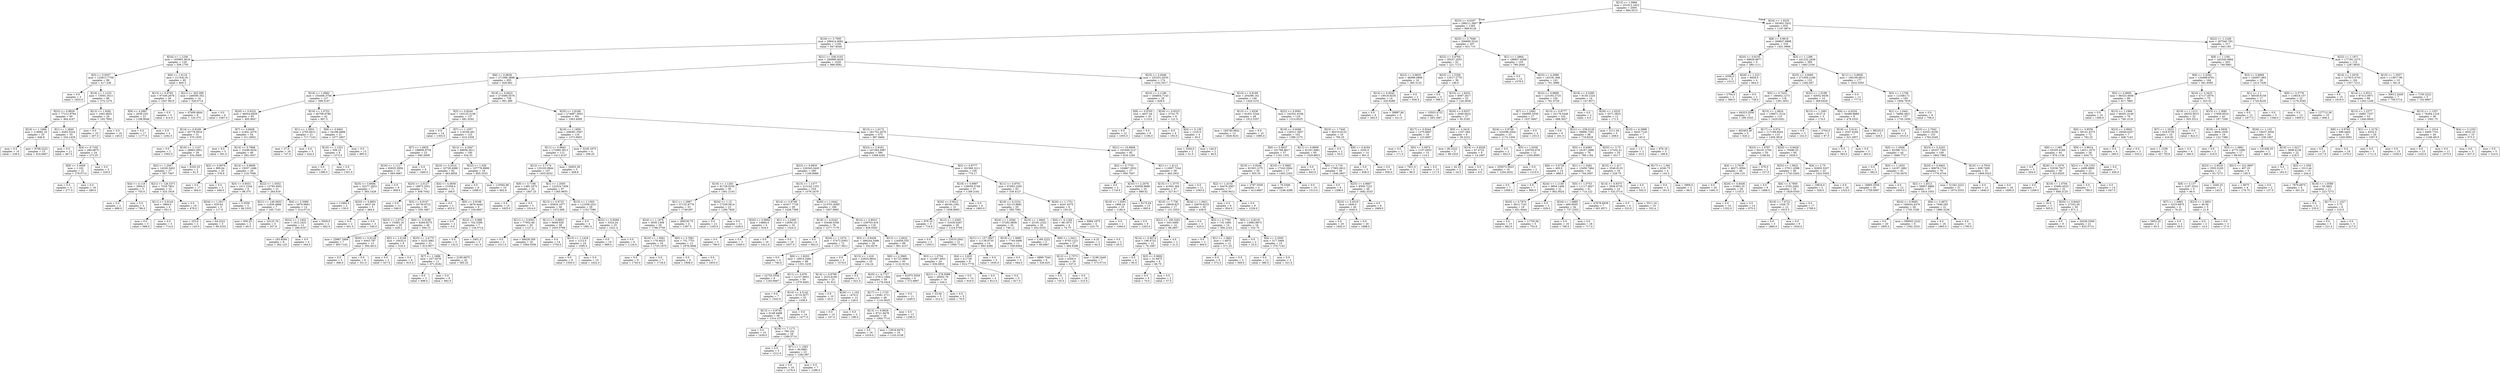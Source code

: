 digraph Tree {
node [shape=box] ;
0 [label="X[13] <= 1.0966\nmse = 331812.1623\nsamples = 2000\nvalue = 994.5515"] ;
1 [label="X[23] <= 4.6207\nmse = 298211.3807\nsamples = 1365\nvalue = 899.9128"] ;
0 -> 1 [labeldistance=2.5, labelangle=45, headlabel="True"] ;
2 [label="X[18] <= 3.7095\nmse = 299414.9081\nsamples = 1158\nvalue = 947.8549"] ;
1 -> 2 ;
3 [label="X[24] <= 1.1256\nmse = 193965.3818\nsamples = 129\nvalue = 556.1705"] ;
2 -> 3 ;
4 [label="X[3] <= 0.9357\nmse = 123813.7758\nsamples = 89\nvalue = 417.236"] ;
3 -> 4 ;
5 [label="mse = 0.0\nsamples = 3\nvalue = 1653.0"] ;
4 -> 5 ;
6 [label="X[16] <= 1.1233\nmse = 73003.1813\nsamples = 86\nvalue = 374.1279"] ;
4 -> 6 ;
7 [label="X[22] <= 0.8929\nmse = 77212.9764\nsamples = 60\nvalue = 464.4167"] ;
6 -> 7 ;
8 [label="X[16] <= 1.1068\nmse = 116692.16\nsamples = 25\nvalue = 646.8"] ;
7 -> 8 ;
9 [label="mse = 0.0\nsamples = 10\nvalue = 239.0"] ;
8 -> 9 ;
10 [label="mse = 9708.2222\nsamples = 15\nvalue = 918.6667"] ;
8 -> 10 ;
11 [label="X[1] <= 1.2845\nmse = 8282.5224\nsamples = 35\nvalue = 334.1429"] ;
7 -> 11 ;
12 [label="mse = 0.0\nsamples = 11\nvalue = 467.0"] ;
11 -> 12 ;
13 [label="X[4] <= 6.7182\nmse = 280.6875\nsamples = 24\nvalue = 273.25"] ;
11 -> 13 ;
14 [label="X[9] <= 3.4059\nmse = 1.102\nsamples = 21\nvalue = 279.5714"] ;
13 -> 14 ;
15 [label="mse = 0.0\nsamples = 3\nvalue = 277.0"] ;
14 -> 15 ;
16 [label="mse = 0.0\nsamples = 18\nvalue = 280.0"] ;
14 -> 16 ;
17 [label="mse = 0.0\nsamples = 3\nvalue = 229.0"] ;
13 -> 17 ;
18 [label="X[12] <= 1.8381\nmse = 1062.4852\nsamples = 26\nvalue = 165.7692"] ;
6 -> 18 ;
19 [label="mse = 0.0\nsamples = 10\nvalue = 207.0"] ;
18 -> 19 ;
20 [label="mse = 0.0\nsamples = 16\nvalue = 140.0"] ;
18 -> 20 ;
21 [label="X[8] <= 1.0116\nmse = 211542.91\nsamples = 40\nvalue = 865.3"] ;
3 -> 21 ;
22 [label="X[13] <= 0.9765\nmse = 97339.2678\nsamples = 26\nvalue = 1047.9615"] ;
21 -> 22 ;
23 [label="X[9] <= 4.2867\nmse = 2039.229\nsamples = 21\nvalue = 1198.9048"] ;
22 -> 23 ;
24 [label="mse = 0.0\nsamples = 17\nvalue = 1177.0"] ;
23 -> 24 ;
25 [label="mse = 0.0\nsamples = 4\nvalue = 1292.0"] ;
23 -> 25 ;
26 [label="mse = 0.0\nsamples = 5\nvalue = 414.0"] ;
22 -> 26 ;
27 [label="X[21] <= 303.399\nmse = 246595.352\nsamples = 14\nvalue = 526.0714"] ;
21 -> 27 ;
28 [label="mse = 47499.4844\nsamples = 8\nvalue = 120.375"] ;
27 -> 28 ;
29 [label="mse = 0.0\nsamples = 6\nvalue = 1067.0"] ;
27 -> 29 ;
30 [label="X[21] <= 338.3103\nmse = 290990.4035\nsamples = 1029\nvalue = 996.9582"] ;
2 -> 30 ;
31 [label="X[8] <= 0.9638\nmse = 271086.3898\nsamples = 855\nvalue = 928.662"] ;
30 -> 31 ;
32 [label="X[19] <= 1.0982\nmse = 104408.3756\nsamples = 127\nvalue = 568.5197"] ;
31 -> 32 ;
33 [label="X[20] <= 0.9232\nmse = 46054.6929\nsamples = 85\nvalue = 405.9647"] ;
32 -> 33 ;
34 [label="X[14] <= 0.8169\nmse = 45778.0916\nsamples = 31\nvalue = 570.1935"] ;
33 -> 34 ;
35 [label="mse = 0.0\nsamples = 2\nvalue = 1092.0"] ;
34 -> 35 ;
36 [label="X[16] <= 1.1147\nmse = 28862.0951\nsamples = 29\nvalue = 534.2069"] ;
34 -> 36 ;
37 [label="X[2] <= 1.2047\nmse = 14226.3402\nsamples = 27\nvalue = 567.7407"] ;
36 -> 37 ;
38 [label="X[4] <= 4.118\nmse = 2904.0\nsamples = 5\nvalue = 755.0"] ;
37 -> 38 ;
39 [label="mse = 0.0\nsamples = 2\nvalue = 689.0"] ;
38 -> 39 ;
40 [label="mse = 0.0\nsamples = 3\nvalue = 799.0"] ;
38 -> 40 ;
41 [label="X[21] <= 126.5371\nmse = 7018.7851\nsamples = 22\nvalue = 525.1818"] ;
37 -> 41 ;
42 [label="X[11] <= 0.9143\nmse = 3969.0\nsamples = 6\nvalue = 651.0"] ;
41 -> 42 ;
43 [label="mse = 0.0\nsamples = 3\nvalue = 588.0"] ;
42 -> 43 ;
44 [label="mse = 0.0\nsamples = 3\nvalue = 714.0"] ;
42 -> 44 ;
45 [label="mse = 0.0\nsamples = 16\nvalue = 478.0"] ;
41 -> 45 ;
46 [label="mse = 6320.25\nsamples = 2\nvalue = 81.5"] ;
36 -> 46 ;
47 [label="X[7] <= 0.8408\nmse = 21841.4379\nsamples = 54\nvalue = 311.6852"] ;
33 -> 47 ;
48 [label="mse = 0.0\nsamples = 5\nvalue = 591.0"] ;
47 -> 48 ;
49 [label="X[14] <= 0.7868\nmse = 15296.9254\nsamples = 49\nvalue = 283.1837"] ;
47 -> 49 ;
50 [label="X[2] <= 0.9076\nmse = 899.64\nsamples = 20\nvalue = 376.6"] ;
49 -> 50 ;
51 [label="mse = 0.0\nsamples = 17\nvalue = 364.0"] ;
50 -> 51 ;
52 [label="mse = 0.0\nsamples = 3\nvalue = 448.0"] ;
50 -> 52 ;
53 [label="X[14] <= 0.8609\nmse = 15057.1486\nsamples = 29\nvalue = 218.7586"] ;
49 -> 53 ;
54 [label="X[3] <= 0.9531\nmse = 1011.2344\nsamples = 8\nvalue = 98.375"] ;
53 -> 54 ;
55 [label="X[24] <= 1.2017\nmse = 629.04\nsamples = 5\nvalue = 117.6"] ;
54 -> 55 ;
56 [label="mse = 225.0\nsamples = 2\nvalue = 145.0"] ;
55 -> 56 ;
57 [label="mse = 64.2222\nsamples = 3\nvalue = 99.3333"] ;
55 -> 57 ;
58 [label="mse = 5.5556\nsamples = 3\nvalue = 66.3333"] ;
54 -> 58 ;
59 [label="X[22] <= 1.0352\nmse = 12783.9501\nsamples = 21\nvalue = 264.619"] ;
53 -> 59 ;
60 [label="X[21] <= 149.0653\nmse = 11926.4898\nsamples = 7\nvalue = 165.7143"] ;
59 -> 60 ;
61 [label="mse = 930.25\nsamples = 2\nvalue = 60.5"] ;
60 -> 61 ;
62 [label="mse = 10125.76\nsamples = 5\nvalue = 207.8"] ;
60 -> 62 ;
63 [label="X[4] <= 3.3589\nmse = 5876.0663\nsamples = 14\nvalue = 314.0714"] ;
59 -> 63 ;
64 [label="X[22] <= 1.1402\nmse = 1612.2431\nsamples = 12\nvalue = 289.4167"] ;
63 -> 64 ;
65 [label="mse = 183.8594\nsamples = 8\nvalue = 262.125"] ;
64 -> 65 ;
66 [label="mse = 0.0\nsamples = 4\nvalue = 344.0"] ;
64 -> 66 ;
67 [label="mse = 5929.0\nsamples = 2\nvalue = 462.0"] ;
63 -> 67 ;
68 [label="X[16] <= 1.0752\nmse = 60799.6786\nsamples = 42\nvalue = 897.5"] ;
32 -> 68 ;
69 [label="X[1] <= 1.3853\nmse = 2765.0612\nsamples = 21\nvalue = 717.7143"] ;
68 -> 69 ;
70 [label="mse = 27.0\nsamples = 16\nvalue = 747.0"] ;
69 -> 70 ;
71 [label="mse = 0.0\nsamples = 5\nvalue = 624.0"] ;
69 -> 71 ;
72 [label="X[8] <= 0.9401\nmse = 54188.4898\nsamples = 21\nvalue = 1077.2857"] ;
68 -> 72 ;
73 [label="X[16] <= 1.1351\nmse = 506.25\nsamples = 8\nvalue = 1373.5"] ;
72 -> 73 ;
74 [label="mse = 0.0\nsamples = 4\nvalue = 1396.0"] ;
73 -> 74 ;
75 [label="mse = 0.0\nsamples = 4\nvalue = 1351.0"] ;
73 -> 75 ;
76 [label="mse = 0.0\nsamples = 13\nvalue = 895.0"] ;
72 -> 76 ;
77 [label="X[19] <= 0.9423\nmse = 273589.5576\nsamples = 728\nvalue = 991.489"] ;
31 -> 77 ;
78 [label="X[3] <= 0.8244\nmse = 150125.2108\nsamples = 137\nvalue = 681.0292"] ;
77 -> 78 ;
79 [label="mse = 0.0\nsamples = 14\nvalue = 1303.0"] ;
78 -> 79 ;
80 [label="X[7] <= 1.1057\nmse = 118169.481\nsamples = 123\nvalue = 610.2358"] ;
78 -> 80 ;
81 [label="X[7] <= 1.0925\nmse = 198606.9754\nsamples = 23\nvalue = 940.2609"] ;
80 -> 81 ;
82 [label="X[16] <= 1.1117\nmse = 83625.3956\nsamples = 15\nvalue = 663.0667"] ;
81 -> 82 ;
83 [label="X[25] <= 3.6684\nmse = 32277.2653\nsamples = 7\nvalue = 383.1429"] ;
82 -> 83 ;
84 [label="mse = 11664.0\nsamples = 2\nvalue = 130.0"] ;
83 -> 84 ;
85 [label="X[20] <= 0.8851\nmse = 4637.04\nsamples = 5\nvalue = 484.4"] ;
83 -> 85 ;
86 [label="mse = 0.0\nsamples = 2\nvalue = 401.0"] ;
85 -> 86 ;
87 [label="mse = 0.0\nsamples = 3\nvalue = 540.0"] ;
85 -> 87 ;
88 [label="mse = 0.0\nsamples = 8\nvalue = 908.0"] ;
82 -> 88 ;
89 [label="mse = 0.0\nsamples = 8\nvalue = 1460.0"] ;
81 -> 89 ;
90 [label="X[12] <= 4.2947\nmse = 68856.3611\nsamples = 100\nvalue = 534.33"] ;
80 -> 90 ;
91 [label="X[23] <= 3.2514\nmse = 32728.4088\nsamples = 82\nvalue = 463.8659"] ;
90 -> 91 ;
92 [label="X[25] <= 2.0127\nmse = 18873.3351\nsamples = 71\nvalue = 509.7042"] ;
91 -> 92 ;
93 [label="mse = 0.0\nsamples = 11\nvalue = 349.0"] ;
92 -> 93 ;
94 [label="X[3] <= 0.9147\nmse = 16730.6722\nsamples = 60\nvalue = 539.1667"] ;
92 -> 94 ;
95 [label="X[23] <= 2.6731\nmse = 15483.16\nsamples = 20\nvalue = 429.2"] ;
94 -> 95 ;
96 [label="mse = 25867.3469\nsamples = 7\nvalue = 493.7143"] ;
95 -> 96 ;
97 [label="X[20] <= 0.9128\nmse = 6443.787\nsamples = 13\nvalue = 394.4615"] ;
95 -> 97 ;
98 [label="mse = 0.0\nsamples = 5\nvalue = 496.0"] ;
97 -> 98 ;
99 [label="mse = 0.0\nsamples = 8\nvalue = 331.0"] ;
97 -> 99 ;
100 [label="X[0] <= 5.0196\nmse = 8284.9275\nsamples = 40\nvalue = 594.15"] ;
94 -> 100 ;
101 [label="X[5] <= 1.0149\nmse = 18432.0\nsamples = 9\nvalue = 519.0"] ;
100 -> 101 ;
102 [label="mse = 0.0\nsamples = 3\nvalue = 327.0"] ;
101 -> 102 ;
103 [label="mse = 0.0\nsamples = 6\nvalue = 615.0"] ;
101 -> 103 ;
104 [label="X[25] <= 3.4775\nmse = 3223.3861\nsamples = 31\nvalue = 615.9677"] ;
100 -> 104 ;
105 [label="X[7] <= 1.1688\nmse = 257.0579\nsamples = 11\nvalue = 671.8182"] ;
104 -> 105 ;
106 [label="mse = 0.0\nsamples = 3\nvalue = 698.0"] ;
105 -> 106 ;
107 [label="mse = 0.0\nsamples = 8\nvalue = 662.0"] ;
105 -> 107 ;
108 [label="mse = 2195.6875\nsamples = 20\nvalue = 585.25"] ;
104 -> 108 ;
109 [label="X[4] <= 4.3659\nmse = 21058.0\nsamples = 11\nvalue = 168.0"] ;
91 -> 109 ;
110 [label="mse = 0.0\nsamples = 2\nvalue = 453.0"] ;
109 -> 110 ;
111 [label="X[0] <= 3.9198\nmse = 3676.4444\nsamples = 9\nvalue = 104.6667"] ;
109 -> 111 ;
112 [label="mse = 0.0\nsamples = 2\nvalue = 0.0"] ;
111 -> 112 ;
113 [label="X[22] <= 0.988\nmse = 702.5306\nsamples = 7\nvalue = 134.5714"] ;
111 -> 113 ;
114 [label="mse = 0.0\nsamples = 5\nvalue = 132.0"] ;
113 -> 114 ;
115 [label="mse = 2401.0\nsamples = 2\nvalue = 141.0"] ;
113 -> 115 ;
116 [label="X[22] <= 1.026\nmse = 107776.8889\nsamples = 18\nvalue = 855.3333"] ;
90 -> 116 ;
117 [label="mse = 0.0\nsamples = 8\nvalue = 1096.0"] ;
116 -> 117 ;
118 [label="mse = 110592.96\nsamples = 10\nvalue = 662.8"] ;
116 -> 118 ;
119 [label="X[25] <= 2.8168\nmse = 274687.3953\nsamples = 591\nvalue = 1063.4569"] ;
77 -> 119 ;
120 [label="X[19] <= 1.1859\nmse = 208391.5567\nsamples = 116\nvalue = 1373.0603"] ;
119 -> 120 ;
121 [label="X[11] <= 0.9843\nmse = 172995.5813\nsamples = 112\nvalue = 1411.4107"] ;
120 -> 121 ;
122 [label="X[12] <= 3.7174\nmse = 135103.9944\nsamples = 107\nvalue = 1455.9252"] ;
121 -> 122 ;
123 [label="X[9] <= 3.7196\nmse = 1485.1875\nsamples = 20\nvalue = 1847.25"] ;
122 -> 123 ;
124 [label="mse = 0.0\nsamples = 15\nvalue = 1825.0"] ;
123 -> 124 ;
125 [label="mse = 0.0\nsamples = 5\nvalue = 1914.0"] ;
123 -> 125 ;
126 [label="X[1] <= 1.2055\nmse = 122524.7459\nsamples = 87\nvalue = 1365.9655"] ;
122 -> 126 ;
127 [label="X[13] <= 0.8725\nmse = 93834.1677\nsamples = 58\nvalue = 1472.069"] ;
126 -> 127 ;
128 [label="X[11] <= 0.9301\nmse = 77952.46\nsamples = 20\nvalue = 1127.2"] ;
127 -> 128 ;
129 [label="mse = 0.0\nsamples = 2\nvalue = 1511.0"] ;
128 -> 129 ;
130 [label="mse = 68428.358\nsamples = 18\nvalue = 1084.5556"] ;
128 -> 130 ;
131 [label="X[11] <= 0.8852\nmse = 6649.928\nsamples = 38\nvalue = 1653.5789"] ;
127 -> 131 ;
132 [label="mse = 0.0\nsamples = 14\nvalue = 1754.0"] ;
131 -> 132 ;
133 [label="X[15] <= 1.1429\nmse = 1215.0\nsamples = 24\nvalue = 1595.0"] ;
131 -> 133 ;
134 [label="mse = 0.0\nsamples = 9\nvalue = 1550.0"] ;
133 -> 134 ;
135 [label="mse = 0.0\nsamples = 15\nvalue = 1622.0"] ;
133 -> 135 ;
136 [label="X[15] <= 1.1563\nmse = 112358.2521\nsamples = 29\nvalue = 1153.7586"] ;
126 -> 136 ;
137 [label="mse = 0.0\nsamples = 4\nvalue = 1981.0"] ;
136 -> 137 ;
138 [label="X[22] <= 0.9268\nmse = 3324.24\nsamples = 25\nvalue = 1021.4"] ;
136 -> 138 ;
139 [label="mse = 0.0\nsamples = 19\nvalue = 989.0"] ;
138 -> 139 ;
140 [label="mse = 0.0\nsamples = 6\nvalue = 1124.0"] ;
138 -> 140 ;
141 [label="mse = 34003.36\nsamples = 5\nvalue = 458.8"] ;
121 -> 141 ;
142 [label="mse = 5229.1875\nsamples = 4\nvalue = 299.25"] ;
120 -> 142 ;
143 [label="X[13] <= 1.0173\nmse = 261752.2676\nsamples = 475\nvalue = 987.8484"] ;
119 -> 143 ;
144 [label="X[23] <= 2.9181\nmse = 247284.5987\nsamples = 390\nvalue = 1068.4282"] ;
143 -> 144 ;
145 [label="X[22] <= 0.9935\nmse = 226343.0445\nsamples = 290\nvalue = 1169.8966"] ;
144 -> 145 ;
146 [label="X[16] <= 1.1203\nmse = 91728.0255\nsamples = 56\nvalue = 1561.2143"] ;
145 -> 146 ;
147 [label="X[1] <= 1.2987\nmse = 57132.8779\nsamples = 33\nvalue = 1749.697"] ;
146 -> 147 ;
148 [label="X[24] <= 1.1676\nmse = 5650.1308\nsamples = 29\nvalue = 1798.2759"] ;
147 -> 148 ;
149 [label="X[19] <= 1.0561\nmse = 179.4023\nsamples = 16\nvalue = 1733.1875"] ;
148 -> 149 ;
150 [label="mse = 0.0\nsamples = 9\nvalue = 1745.0"] ;
149 -> 150 ;
151 [label="mse = 0.0\nsamples = 7\nvalue = 1718.0"] ;
149 -> 151 ;
152 [label="X[0] <= 3.7681\nmse = 751.7751\nsamples = 13\nvalue = 1878.3846"] ;
148 -> 152 ;
153 [label="mse = 0.0\nsamples = 6\nvalue = 1908.0"] ;
152 -> 153 ;
154 [label="mse = 0.0\nsamples = 7\nvalue = 1853.0"] ;
152 -> 154 ;
155 [label="mse = 289230.75\nsamples = 4\nvalue = 1397.5"] ;
147 -> 155 ;
156 [label="X[24] <= 1.15\nmse = 17259.5614\nsamples = 23\nvalue = 1290.7826"] ;
146 -> 156 ;
157 [label="mse = 0.0\nsamples = 12\nvalue = 1165.0"] ;
156 -> 157 ;
158 [label="mse = 0.0\nsamples = 11\nvalue = 1428.0"] ;
156 -> 158 ;
159 [label="X[15] <= 1.1477\nmse = 213142.1351\nsamples = 234\nvalue = 1076.2479"] ;
145 -> 159 ;
160 [label="X[14] <= 0.8708\nmse = 61917.7729\nsamples = 38\nvalue = 1428.7368"] ;
159 -> 160 ;
161 [label="X[20] <= 0.9692\nmse = 14884.0\nsamples = 6\nvalue = 918.0"] ;
160 -> 161 ;
162 [label="mse = 0.0\nsamples = 3\nvalue = 796.0"] ;
161 -> 162 ;
163 [label="mse = 0.0\nsamples = 3\nvalue = 1040.0"] ;
161 -> 163 ;
164 [label="X[1] <= 1.2495\nmse = 12656.25\nsamples = 32\nvalue = 1524.5"] ;
160 -> 164 ;
165 [label="mse = 0.0\nsamples = 16\nvalue = 1412.0"] ;
164 -> 165 ;
166 [label="mse = 0.0\nsamples = 16\nvalue = 1637.0"] ;
164 -> 166 ;
167 [label="X[26] <= 1.0442\nmse = 213701.8385\nsamples = 196\nvalue = 1007.9082"] ;
159 -> 167 ;
168 [label="X[18] <= 4.0243\nmse = 53448.5358\nsamples = 78\nvalue = 1277.7179"] ;
167 -> 168 ;
169 [label="mse = 0.0\nsamples = 6\nvalue = 802.0"] ;
168 -> 169 ;
170 [label="X[24] <= 1.1074\nmse = 37472.0363\nsamples = 72\nvalue = 1317.3611"] ;
168 -> 170 ;
171 [label="mse = 0.0\nsamples = 4\nvalue = 740.0"] ;
170 -> 171 ;
172 [label="X[6] <= 1.8203\nmse = 18914.2483\nsamples = 68\nvalue = 1351.3235"] ;
170 -> 172 ;
173 [label="mse = 22755.5556\nsamples = 9\nvalue = 1163.6667"] ;
172 -> 173 ;
174 [label="X[11] <= 0.879\nmse = 12137.0652\nsamples = 59\nvalue = 1379.9492"] ;
172 -> 174 ;
175 [label="mse = 0.0\nsamples = 7\nvalue = 1543.0"] ;
174 -> 175 ;
176 [label="X[10] <= 4.5142\nmse = 9710.3077\nsamples = 52\nvalue = 1358.0"] ;
174 -> 176 ;
177 [label="X[13] <= 0.8743\nmse = 6148.4488\nsamples = 38\nvalue = 1314.1579"] ;
176 -> 177 ;
178 [label="mse = 0.0\nsamples = 10\nvalue = 1439.0"] ;
177 -> 178 ;
179 [label="X[18] <= 7.1171\nmse = 790.102\nsamples = 28\nvalue = 1269.5714"] ;
177 -> 179 ;
180 [label="mse = 0.0\nsamples = 5\nvalue = 1212.0"] ;
179 -> 180 ;
181 [label="X[7] <= 1.1563\nmse = 84.6881\nsamples = 23\nvalue = 1282.087"] ;
179 -> 181 ;
182 [label="mse = 0.0\nsamples = 16\nvalue = 1276.0"] ;
181 -> 182 ;
183 [label="mse = 0.0\nsamples = 7\nvalue = 1296.0"] ;
181 -> 183 ;
184 [label="mse = 0.0\nsamples = 14\nvalue = 1477.0"] ;
176 -> 184 ;
185 [label="X[14] <= 0.9023\nmse = 239703.416\nsamples = 118\nvalue = 829.5593"] ;
167 -> 185 ;
186 [label="X[3] <= 0.8438\nmse = 266244.3496\nsamples = 29\nvalue = 332.8276"] ;
185 -> 186 ;
187 [label="mse = 0.0\nsamples = 4\nvalue = 1574.0"] ;
186 -> 187 ;
188 [label="X[15] <= 1.419\nmse = 22924.9824\nsamples = 25\nvalue = 134.24"] ;
186 -> 188 ;
189 [label="X[14] <= 0.8799\nmse = 2523.8185\nsamples = 23\nvalue = 91.913"] ;
188 -> 189 ;
190 [label="mse = 0.0\nsamples = 10\nvalue = 45.0"] ;
189 -> 190 ;
191 [label="X[26] <= 1.102\nmse = 1470.0\nsamples = 13\nvalue = 128.0"] ;
189 -> 191 ;
192 [label="mse = 0.0\nsamples = 10\nvalue = 107.0"] ;
191 -> 192 ;
193 [label="mse = 0.0\nsamples = 3\nvalue = 198.0"] ;
191 -> 193 ;
194 [label="mse = 0.0\nsamples = 2\nvalue = 621.0"] ;
188 -> 194 ;
195 [label="X[12] <= 2.9432\nmse = 124458.535\nsamples = 89\nvalue = 991.4157"] ;
185 -> 195 ;
196 [label="X[6] <= 2.3965\nmse = 61722.6982\nsamples = 65\nvalue = 1122.6154"] ;
195 -> 196 ;
197 [label="X[25] <= 4.7727\nmse = 27812.1804\nsamples = 59\nvalue = 1178.5424"] ;
196 -> 197 ;
198 [label="X[17] <= 1.1725\nmse = 13581.3711\nsamples = 48\nvalue = 1116.5625"] ;
197 -> 198 ;
199 [label="X[13] <= 0.9629\nmse = 8721.9478\nsamples = 35\nvalue = 1064.7714"] ;
198 -> 199 ;
200 [label="mse = 0.0\nsamples = 16\nvalue = 1019.0"] ;
199 -> 200 ;
201 [label="mse = 12816.8476\nsamples = 19\nvalue = 1103.3158"] ;
199 -> 201 ;
202 [label="mse = 0.0\nsamples = 13\nvalue = 1256.0"] ;
198 -> 202 ;
203 [label="mse = 0.0\nsamples = 11\nvalue = 1449.0"] ;
197 -> 203 ;
204 [label="mse = 61975.5556\nsamples = 6\nvalue = 572.6667"] ;
196 -> 204 ;
205 [label="X[3] <= 1.0704\nmse = 121487.4931\nsamples = 24\nvalue = 636.0833"] ;
195 -> 205 ;
206 [label="X[21] <= 278.5088\nmse = 28302.76\nsamples = 10\nvalue = 244.2"] ;
205 -> 206 ;
207 [label="mse = 23.04\nsamples = 5\nvalue = 412.4"] ;
206 -> 207 ;
208 [label="mse = 0.0\nsamples = 5\nvalue = 76.0"] ;
206 -> 208 ;
209 [label="mse = 0.0\nsamples = 14\nvalue = 916.0"] ;
205 -> 209 ;
210 [label="X[2] <= 0.9777\nmse = 191569.3211\nsamples = 100\nvalue = 774.17"] ;
144 -> 210 ;
211 [label="X[19] <= 0.9997\nmse = 129059.5749\nsamples = 37\nvalue = 1189.2162"] ;
210 -> 211 ;
212 [label="X[20] <= 0.9012\nmse = 49164.1561\nsamples = 31\nvalue = 1058.8065"] ;
211 -> 212 ;
213 [label="mse = 876.16\nsamples = 5\nvalue = 716.8"] ;
212 -> 213 ;
214 [label="X[12] <= 1.4365\nmse = 31630.6287\nsamples = 26\nvalue = 1124.5769"] ;
212 -> 214 ;
215 [label="mse = 0.0\nsamples = 5\nvalue = 1355.0"] ;
214 -> 215 ;
216 [label="mse = 23510.2041\nsamples = 21\nvalue = 1069.7143"] ;
214 -> 216 ;
217 [label="mse = 0.0\nsamples = 6\nvalue = 1863.0"] ;
211 -> 217 ;
218 [label="X[11] <= 0.9701\nmse = 67693.2265\nsamples = 63\nvalue = 530.4127"] ;
210 -> 218 ;
219 [label="X[18] <= 6.2234\nmse = 52115.9881\nsamples = 55\nvalue = 585.7091"] ;
218 -> 219 ;
220 [label="X[24] <= 1.0594\nmse = 37262.9856\nsamples = 25\nvalue = 746.12"] ;
219 -> 220 ;
221 [label="X[21] <= 157.3607\nmse = 11138.6735\nsamples = 14\nvalue = 893.4286"] ;
220 -> 221 ;
222 [label="X[4] <= 3.835\nmse = 6.1728\nsamples = 9\nvalue = 814.7778"] ;
221 -> 222 ;
223 [label="mse = 0.0\nsamples = 4\nvalue = 812.0"] ;
222 -> 223 ;
224 [label="mse = 0.0\nsamples = 5\nvalue = 817.0"] ;
222 -> 224 ;
225 [label="mse = 0.0\nsamples = 5\nvalue = 1035.0"] ;
221 -> 225 ;
226 [label="X[19] <= 1.0685\nmse = 7744.0496\nsamples = 11\nvalue = 558.6364"] ;
220 -> 226 ;
227 [label="mse = 0.0\nsamples = 3\nvalue = 644.0"] ;
226 -> 227 ;
228 [label="mse = 6890.7344\nsamples = 8\nvalue = 526.625"] ;
226 -> 228 ;
229 [label="X[16] <= 1.0645\nmse = 25181.2322\nsamples = 30\nvalue = 452.0333"] ;
219 -> 229 ;
230 [label="mse = 1184.2222\nsamples = 3\nvalue = 68.6667"] ;
229 -> 230 ;
231 [label="X[8] <= 1.0411\nmse = 9703.1221\nsamples = 27\nvalue = 494.6296"] ;
229 -> 231 ;
232 [label="X[12] <= 2.7573\nmse = 4356.0\nsamples = 20\nvalue = 537.0"] ;
231 -> 232 ;
233 [label="mse = 0.0\nsamples = 2\nvalue = 735.0"] ;
232 -> 233 ;
234 [label="mse = 0.0\nsamples = 18\nvalue = 515.0"] ;
232 -> 234 ;
235 [label="mse = 5196.2449\nsamples = 7\nvalue = 373.5714"] ;
231 -> 235 ;
236 [label="X[26] <= 1.1751\nmse = 9241.4375\nsamples = 8\nvalue = 150.25"] ;
218 -> 236 ;
237 [label="X[4] <= 4.1194\nmse = 98.1875\nsamples = 4\nvalue = 74.75"] ;
236 -> 237 ;
238 [label="mse = 6.25\nsamples = 2\nvalue = 84.5"] ;
237 -> 238 ;
239 [label="mse = 0.0\nsamples = 2\nvalue = 65.0"] ;
237 -> 239 ;
240 [label="mse = 6984.1875\nsamples = 4\nvalue = 225.75"] ;
236 -> 240 ;
241 [label="X[21] <= 10.8908\nmse = 161649.3127\nsamples = 85\nvalue = 618.1294"] ;
143 -> 241 ;
242 [label="X[2] <= 0.7753\nmse = 104867.3032\nsamples = 27\nvalue = 950.7407"] ;
241 -> 242 ;
243 [label="mse = 0.0\nsamples = 2\nvalue = 1716.0"] ;
242 -> 243 ;
244 [label="X[10] <= 2.2076\nmse = 62658.9696\nsamples = 25\nvalue = 889.52"] ;
242 -> 244 ;
245 [label="X[19] <= 1.0591\nmse = 1866.24\nsamples = 10\nvalue = 1180.4"] ;
244 -> 245 ;
246 [label="mse = 0.0\nsamples = 2\nvalue = 1094.0"] ;
245 -> 246 ;
247 [label="mse = 0.0\nsamples = 8\nvalue = 1202.0"] ;
245 -> 247 ;
248 [label="mse = 9175.04\nsamples = 15\nvalue = 695.6"] ;
244 -> 248 ;
249 [label="X[1] <= 1.4113\nmse = 112607.7244\nsamples = 58\nvalue = 463.2931"] ;
241 -> 249 ;
250 [label="X[15] <= 1.3775\nmse = 41902.364\nsamples = 47\nvalue = 327.617"] ;
249 -> 250 ;
251 [label="X[10] <= 7.736\nmse = 18939.827\nsamples = 17\nvalue = 131.2353"] ;
250 -> 251 ;
252 [label="X[21] <= 195.5261\nmse = 543.3469\nsamples = 14\nvalue = 68.2857"] ;
251 -> 252 ;
253 [label="X[14] <= 0.9074\nmse = 198.4722\nsamples = 12\nvalue = 76.1667"] ;
252 -> 253 ;
254 [label="mse = 0.0\nsamples = 4\nvalue = 95.0"] ;
253 -> 254 ;
255 [label="X[3] <= 0.9692\nmse = 31.6875\nsamples = 8\nvalue = 66.75"] ;
253 -> 255 ;
256 [label="mse = 0.0\nsamples = 6\nvalue = 70.0"] ;
255 -> 256 ;
257 [label="mse = 0.0\nsamples = 2\nvalue = 57.0"] ;
255 -> 257 ;
258 [label="mse = 4.0\nsamples = 2\nvalue = 21.0"] ;
252 -> 258 ;
259 [label="mse = 0.0\nsamples = 3\nvalue = 425.0"] ;
251 -> 259 ;
260 [label="X[24] <= 1.0621\nmse = 20676.6233\nsamples = 30\nvalue = 438.9"] ;
250 -> 260 ;
261 [label="X[5] <= 0.7783\nmse = 732.1684\nsamples = 14\nvalue = 560.2143"] ;
260 -> 261 ;
262 [label="mse = 0.0\nsamples = 2\nvalue = 494.0"] ;
261 -> 262 ;
263 [label="X[1] <= 1.3601\nmse = 1.6875\nsamples = 12\nvalue = 571.25"] ;
261 -> 263 ;
264 [label="mse = 0.0\nsamples = 9\nvalue = 572.0"] ;
263 -> 264 ;
265 [label="mse = 0.0\nsamples = 3\nvalue = 569.0"] ;
263 -> 265 ;
266 [label="X[5] <= 0.8219\nmse = 13982.6875\nsamples = 16\nvalue = 332.75"] ;
260 -> 266 ;
267 [label="mse = 0.0\nsamples = 2\nvalue = 25.0"] ;
266 -> 267 ;
268 [label="X[6] <= 3.3505\nmse = 517.3469\nsamples = 14\nvalue = 376.7143"] ;
266 -> 268 ;
269 [label="mse = 0.0\nsamples = 12\nvalue = 386.0"] ;
268 -> 269 ;
270 [label="mse = 0.0\nsamples = 2\nvalue = 321.0"] ;
268 -> 270 ;
271 [label="mse = 0.0\nsamples = 11\nvalue = 1043.0"] ;
249 -> 271 ;
272 [label="X[25] <= 2.0049\nmse = 253251.8335\nsamples = 174\nvalue = 1332.5517"] ;
30 -> 272 ;
273 [label="X[23] <= 2.1186\nmse = 204604.7143\nsamples = 28\nvalue = 828.0"] ;
272 -> 273 ;
274 [label="X[8] <= 0.9765\nmse = 4637.04\nsamples = 20\nvalue = 1110.6"] ;
273 -> 274 ;
275 [label="mse = 0.0\nsamples = 12\nvalue = 1055.0"] ;
274 -> 275 ;
276 [label="mse = 0.0\nsamples = 8\nvalue = 1194.0"] ;
274 -> 276 ;
277 [label="X[20] <= 0.9323\nmse = 5724.75\nsamples = 8\nvalue = 121.5"] ;
273 -> 277 ;
278 [label="mse = 0.0\nsamples = 4\nvalue = 193.0"] ;
277 -> 278 ;
279 [label="X[4] <= 5.139\nmse = 1225.0\nsamples = 4\nvalue = 50.0"] ;
277 -> 279 ;
280 [label="mse = 2304.0\nsamples = 2\nvalue = 51.0"] ;
279 -> 280 ;
281 [label="mse = 144.0\nsamples = 2\nvalue = 49.0"] ;
279 -> 281 ;
282 [label="X[14] <= 0.8169\nmse = 204396.161\nsamples = 146\nvalue = 1429.3151"] ;
272 -> 282 ;
283 [label="X[15] <= 1.4536\nmse = 91831.5344\nsamples = 28\nvalue = 1912.5357"] ;
282 -> 283 ;
284 [label="mse = 184740.9941\nsamples = 13\nvalue = 1828.9231"] ;
283 -> 284 ;
285 [label="mse = 0.0\nsamples = 15\nvalue = 1985.0"] ;
283 -> 285 ;
286 [label="X[22] <= 0.9581\nmse = 162551.6166\nsamples = 118\nvalue = 1314.6525"] ;
282 -> 286 ;
287 [label="X[19] <= 0.9266\nmse = 126511.3857\nsamples = 102\nvalue = 1396.1275"] ;
286 -> 287 ;
288 [label="X[6] <= 5.0637\nmse = 101798.9817\nsamples = 37\nvalue = 1161.1351"] ;
287 -> 288 ;
289 [label="X[19] <= 0.9244\nmse = 81503.1275\nsamples = 20\nvalue = 955.35"] ;
288 -> 289 ;
290 [label="X[2] <= 1.4154\nmse = 34476.2907\nsamples = 17\nvalue = 1050.9412"] ;
289 -> 290 ;
291 [label="mse = 0.0\nsamples = 8\nvalue = 854.0"] ;
290 -> 291 ;
292 [label="mse = 0.0\nsamples = 9\nvalue = 1226.0"] ;
290 -> 292 ;
293 [label="mse = 2787.5556\nsamples = 3\nvalue = 413.6667"] ;
289 -> 293 ;
294 [label="X[10] <= 5.5892\nmse = 17243.3564\nsamples = 17\nvalue = 1403.2353"] ;
288 -> 294 ;
295 [label="mse = 76.5306\nsamples = 7\nvalue = 1246.4286"] ;
294 -> 295 ;
296 [label="mse = 0.0\nsamples = 10\nvalue = 1513.0"] ;
294 -> 296 ;
297 [label="X[11] <= 0.8609\nmse = 91251.6961\nsamples = 65\nvalue = 1529.8923"] ;
287 -> 297 ;
298 [label="mse = 0.0\nsamples = 9\nvalue = 843.0"] ;
297 -> 298 ;
299 [label="X[0] <= 2.716\nmse = 17902.0612\nsamples = 56\nvalue = 1640.2857"] ;
297 -> 299 ;
300 [label="mse = 0.0\nsamples = 8\nvalue = 1388.0"] ;
299 -> 300 ;
301 [label="X[25] <= 4.9667\nmse = 8509.7222\nsamples = 48\nvalue = 1682.3333"] ;
299 -> 301 ;
302 [label="X[22] <= 0.9318\nmse = 1849.0\nsamples = 40\nvalue = 1645.0"] ;
301 -> 302 ;
303 [label="mse = 0.0\nsamples = 20\nvalue = 1602.0"] ;
302 -> 303 ;
304 [label="mse = 0.0\nsamples = 20\nvalue = 1688.0"] ;
302 -> 304 ;
305 [label="mse = 0.0\nsamples = 8\nvalue = 1869.0"] ;
301 -> 305 ;
306 [label="X[23] <= 1.7445\nmse = 80210.8125\nsamples = 16\nvalue = 795.25"] ;
286 -> 306 ;
307 [label="mse = 0.0\nsamples = 2\nvalue = 55.0"] ;
306 -> 307 ;
308 [label="X[8] <= 0.9164\nmse = 2205.0\nsamples = 14\nvalue = 901.0"] ;
306 -> 308 ;
309 [label="mse = 0.0\nsamples = 5\nvalue = 838.0"] ;
308 -> 309 ;
310 [label="mse = 0.0\nsamples = 9\nvalue = 936.0"] ;
308 -> 310 ;
311 [label="X[25] <= 2.7948\nmse = 206690.5516\nsamples = 207\nvalue = 631.715"] ;
1 -> 311 ;
312 [label="X[22] <= 0.9764\nmse = 35437.2053\nsamples = 52\nvalue = 221.7115"] ;
311 -> 312 ;
313 [label="X[22] <= 0.9655\nmse = 46096.0898\nsamples = 16\nvalue = 385.3125"] ;
312 -> 313 ;
314 [label="X[14] <= 0.9542\nmse = 19518.9235\nsamples = 14\nvalue = 320.9286"] ;
313 -> 314 ;
315 [label="mse = 0.0\nsamples = 9\nvalue = 265.0"] ;
314 -> 315 ;
316 [label="mse = 38887.84\nsamples = 5\nvalue = 421.6"] ;
314 -> 316 ;
317 [label="mse = 0.0\nsamples = 2\nvalue = 836.0"] ;
313 -> 317 ;
318 [label="X[25] <= 1.5358\nmse = 13517.2778\nsamples = 36\nvalue = 149.0"] ;
312 -> 318 ;
319 [label="mse = 0.0\nsamples = 3\nvalue = 398.0"] ;
318 -> 319 ;
320 [label="X[10] <= 1.6532\nmse = 8597.2617\nsamples = 33\nvalue = 126.3636"] ;
318 -> 320 ;
321 [label="mse = 10503.4722\nsamples = 6\nvalue = 265.1667"] ;
320 -> 321 ;
322 [label="X[20] <= 0.8257\nmse = 2940.8422\nsamples = 27\nvalue = 95.5185"] ;
320 -> 322 ;
323 [label="X[17] <= 0.9244\nmse = 1370.6667\nsamples = 18\nvalue = 123.6667"] ;
322 -> 323 ;
324 [label="mse = 0.0\nsamples = 3\nvalue = 171.0"] ;
323 -> 324 ;
325 [label="X[0] <= 3.3974\nmse = 1107.0933\nsamples = 15\nvalue = 114.2"] ;
323 -> 325 ;
326 [label="mse = 7921.0\nsamples = 2\nvalue = 96.0"] ;
325 -> 326 ;
327 [label="mse = 0.0\nsamples = 13\nvalue = 117.0"] ;
325 -> 327 ;
328 [label="X[0] <= 3.3419\nmse = 1327.284\nsamples = 9\nvalue = 39.2222"] ;
322 -> 328 ;
329 [label="mse = 80.2222\nsamples = 3\nvalue = 89.3333"] ;
328 -> 329 ;
330 [label="X[14] <= 0.8326\nmse = 67.4722\nsamples = 6\nvalue = 14.1667"] ;
328 -> 330 ;
331 [label="mse = 42.25\nsamples = 2\nvalue = 24.5"] ;
330 -> 331 ;
332 [label="mse = 0.0\nsamples = 4\nvalue = 9.0"] ;
330 -> 332 ;
333 [label="X[1] <= 1.0864\nmse = 188827.6268\nsamples = 155\nvalue = 769.2645"] ;
311 -> 333 ;
334 [label="mse = 0.0\nsamples = 12\nvalue = 1578.0"] ;
333 -> 334 ;
335 [label="X[25] <= 4.3088\nmse = 145181.946\nsamples = 143\nvalue = 701.3986"] ;
333 -> 335 ;
336 [label="X[22] <= 0.9899\nmse = 123193.2725\nsamples = 129\nvalue = 761.4729"] ;
335 -> 336 ;
337 [label="X[7] <= 1.2493\nmse = 294995.5556\nsamples = 27\nvalue = 1037.6667"] ;
336 -> 337 ;
338 [label="X[24] <= 0.9748\nmse = 220598.2004\nsamples = 23\nvalue = 1174.1304"] ;
337 -> 338 ;
339 [label="mse = 0.0\nsamples = 2\nvalue = 852.0"] ;
338 -> 339 ;
340 [label="X[5] <= 1.0339\nmse = 230783.678\nsamples = 21\nvalue = 1204.8095"] ;
338 -> 340 ;
341 [label="mse = 255073.5623\nsamples = 19\nvalue = 1204.2632"] ;
340 -> 341 ;
342 [label="mse = 0.0\nsamples = 2\nvalue = 1210.0"] ;
340 -> 342 ;
343 [label="mse = 0.0\nsamples = 4\nvalue = 253.0"] ;
337 -> 343 ;
344 [label="X[13] <= 0.8777\nmse = 52178.5449\nsamples = 102\nvalue = 688.3627"] ;
336 -> 344 ;
345 [label="mse = 0.0\nsamples = 6\nvalue = 201.0"] ;
344 -> 345 ;
346 [label="X[21] <= 239.0126\nmse = 39666.7291\nsamples = 96\nvalue = 718.8229"] ;
344 -> 346 ;
347 [label="X[5] <= 0.9393\nmse = 19167.2886\nsamples = 76\nvalue = 789.1184"] ;
346 -> 347 ;
348 [label="X[6] <= 5.0726\nmse = 400.0\nsamples = 14\nvalue = 988.0"] ;
347 -> 348 ;
349 [label="mse = 0.0\nsamples = 7\nvalue = 1008.0"] ;
348 -> 349 ;
350 [label="mse = 0.0\nsamples = 7\nvalue = 968.0"] ;
348 -> 350 ;
351 [label="X[1] <= 1.3282\nmse = 12456.7464\nsamples = 62\nvalue = 744.2097"] ;
347 -> 351 ;
352 [label="X[24] <= 1.1149\nmse = 9854.1406\nsamples = 21\nvalue = 802.9524"] ;
351 -> 352 ;
353 [label="X[20] <= 0.7874\nmse = 5612.7191\nsamples = 18\nvalue = 831.9444"] ;
352 -> 353 ;
354 [label="mse = 0.0\nsamples = 13\nvalue = 862.0"] ;
353 -> 354 ;
355 [label="mse = 11750.56\nsamples = 5\nvalue = 753.8"] ;
353 -> 355 ;
356 [label="mse = 0.0\nsamples = 3\nvalue = 629.0"] ;
352 -> 356 ;
357 [label="X[5] <= 1.0753\nmse = 11117.0827\nsamples = 41\nvalue = 714.122"] ;
351 -> 357 ;
358 [label="X[24] <= 1.0885\nmse = 460.6505\nsamples = 34\nvalue = 737.2353"] ;
357 -> 358 ;
359 [label="mse = 0.0\nsamples = 16\nvalue = 760.0"] ;
358 -> 359 ;
360 [label="mse = 0.0\nsamples = 18\nvalue = 717.0"] ;
358 -> 360 ;
361 [label="mse = 47678.6939\nsamples = 7\nvalue = 601.8571"] ;
357 -> 361 ;
362 [label="X[25] <= 3.75\nmse = 27432.41\nsamples = 20\nvalue = 451.7"] ;
346 -> 362 ;
363 [label="X[15] <= 1.417\nmse = 3546.8125\nsamples = 16\nvalue = 528.75"] ;
362 -> 363 ;
364 [label="X[14] <= 0.9375\nmse = 3936.6735\nsamples = 14\nvalue = 532.5714"] ;
363 -> 364 ;
365 [label="mse = 0.0\nsamples = 4\nvalue = 533.0"] ;
364 -> 365 ;
366 [label="mse = 5511.24\nsamples = 10\nvalue = 532.4"] ;
364 -> 366 ;
367 [label="mse = 0.0\nsamples = 2\nvalue = 502.0"] ;
363 -> 367 ;
368 [label="X[17] <= 1.091\nmse = 4240.75\nsamples = 4\nvalue = 143.5"] ;
362 -> 368 ;
369 [label="mse = 0.0\nsamples = 2\nvalue = 191.0"] ;
368 -> 369 ;
370 [label="mse = 3969.0\nsamples = 2\nvalue = 96.0"] ;
368 -> 370 ;
371 [label="X[18] <= 5.5285\nmse = 8130.1224\nsamples = 14\nvalue = 147.8571"] ;
335 -> 371 ;
372 [label="mse = 4.0\nsamples = 2\nvalue = 6.0"] ;
371 -> 372 ;
373 [label="X[26] <= 1.0233\nmse = 5571.5833\nsamples = 12\nvalue = 171.5"] ;
371 -> 373 ;
374 [label="mse = 3111.04\nsamples = 5\nvalue = 208.6"] ;
373 -> 374 ;
375 [label="X[10] <= 6.3998\nmse = 5643.7143\nsamples = 7\nvalue = 145.0"] ;
373 -> 375 ;
376 [label="mse = 1.0\nsamples = 2\nvalue = 33.0"] ;
375 -> 376 ;
377 [label="mse = 876.16\nsamples = 5\nvalue = 189.8"] ;
375 -> 377 ;
378 [label="X[24] <= 1.0225\nmse = 343401.5431\nsamples = 635\nvalue = 1197.9874"] ;
0 -> 378 [labeldistance=2.5, labelangle=-45, headlabel="False"] ;
379 [label="X[8] <= 0.9618\nmse = 269847.8898\nsamples = 318\nvalue = 1451.9906"] ;
378 -> 379 ;
380 [label="X[20] <= 0.8155\nmse = 69928.9877\nsamples = 9\nvalue = 380.1111"] ;
379 -> 380 ;
381 [label="mse = 4356.0\nsamples = 5\nvalue = 153.0"] ;
380 -> 381 ;
382 [label="X[26] <= 1.223\nmse = 6828.0\nsamples = 4\nvalue = 664.0"] ;
380 -> 382 ;
383 [label="mse = 2704.0\nsamples = 2\nvalue = 590.0"] ;
382 -> 383 ;
384 [label="mse = 0.0\nsamples = 2\nvalue = 738.0"] ;
382 -> 384 ;
385 [label="X[3] <= 1.1288\nmse = 241232.2438\nsamples = 309\nvalue = 1483.2104"] ;
379 -> 385 ;
386 [label="X[25] <= 3.0095\nmse = 271950.2169\nsamples = 132\nvalue = 1282.947"] ;
385 -> 386 ;
387 [label="X[5] <= 0.7432\nmse = 188402.1273\nsamples = 118\nvalue = 1391.3051"] ;
386 -> 387 ;
388 [label="mse = 84323.5556\nsamples = 3\nvalue = 290.3333"] ;
387 -> 388 ;
389 [label="X[15] <= 1.0624\nmse = 158671.3124\nsamples = 115\nvalue = 1420.0261"] ;
387 -> 389 ;
390 [label="mse = 402463.36\nsamples = 5\nvalue = 620.2"] ;
389 -> 390 ;
391 [label="X[17] <= 0.974\nmse = 117189.8542\nsamples = 110\nvalue = 1456.3818"] ;
389 -> 391 ;
392 [label="X[22] <= 1.0797\nmse = 94101.2704\nsamples = 50\nvalue = 1248.64"] ;
391 -> 392 ;
393 [label="X[4] <= 3.7919\nmse = 46271.8594\nsamples = 48\nvalue = 1294.125"] ;
392 -> 393 ;
394 [label="mse = 0.0\nsamples = 20\nvalue = 1491.0"] ;
393 -> 394 ;
395 [label="X[20] <= 0.8436\nmse = 31862.25\nsamples = 28\nvalue = 1153.5"] ;
393 -> 395 ;
396 [label="mse = 0.0\nsamples = 14\nvalue = 1332.0"] ;
395 -> 396 ;
397 [label="mse = 0.0\nsamples = 14\nvalue = 975.0"] ;
395 -> 397 ;
398 [label="mse = 676.0\nsamples = 2\nvalue = 157.0"] ;
392 -> 398 ;
399 [label="X[20] <= 0.9428\nmse = 70496.55\nsamples = 60\nvalue = 1629.5"] ;
391 -> 399 ;
400 [label="X[25] <= 1.5622\nmse = 27911.4598\nsamples = 38\nvalue = 1743.5263"] ;
399 -> 400 ;
401 [label="mse = 0.0\nsamples = 9\nvalue = 1468.0"] ;
400 -> 401 ;
402 [label="X[6] <= 4.7856\nmse = 5702.2402\nsamples = 29\nvalue = 1829.0345"] ;
400 -> 402 ;
403 [label="X[18] <= 7.6721\nmse = 1026.75\nsamples = 12\nvalue = 1915.5"] ;
402 -> 403 ;
404 [label="mse = 0.0\nsamples = 3\nvalue = 1860.0"] ;
403 -> 404 ;
405 [label="mse = 0.0\nsamples = 9\nvalue = 1934.0"] ;
403 -> 405 ;
406 [label="mse = 0.0\nsamples = 17\nvalue = 1768.0"] ;
402 -> 406 ;
407 [label="X[4] <= 2.75\nmse = 82803.5207\nsamples = 22\nvalue = 1432.5455"] ;
399 -> 407 ;
408 [label="mse = 10816.0\nsamples = 2\nvalue = 528.0"] ;
407 -> 408 ;
409 [label="mse = 0.0\nsamples = 20\nvalue = 1523.0"] ;
407 -> 409 ;
410 [label="X[22] <= 1.0199\nmse = 43052.9439\nsamples = 14\nvalue = 369.6429"] ;
386 -> 410 ;
411 [label="X[13] <= 1.1691\nmse = 6127.6\nsamples = 5\nvalue = 174.0"] ;
410 -> 411 ;
412 [label="mse = 0.0\nsamples = 3\nvalue = 232.0"] ;
411 -> 412 ;
413 [label="mse = 2704.0\nsamples = 2\nvalue = 87.0"] ;
411 -> 413 ;
414 [label="X[6] <= 4.0254\nmse = 30488.8889\nsamples = 9\nvalue = 478.3333"] ;
410 -> 414 ;
415 [label="X[18] <= 5.0141\nmse = 2547.9184\nsamples = 7\nvalue = 521.2857"] ;
414 -> 415 ;
416 [label="mse = 0.0\nsamples = 4\nvalue = 565.0"] ;
415 -> 416 ;
417 [label="mse = 0.0\nsamples = 3\nvalue = 463.0"] ;
415 -> 417 ;
418 [label="mse = 99225.0\nsamples = 2\nvalue = 328.0"] ;
414 -> 418 ;
419 [label="X[11] <= 0.8958\nmse = 166109.6815\nsamples = 177\nvalue = 1632.5593"] ;
385 -> 419 ;
420 [label="mse = 0.0\nsamples = 12\nvalue = 777.0"] ;
419 -> 420 ;
421 [label="X[5] <= 1.1706\nmse = 121083.71\nsamples = 165\nvalue = 1694.7818"] ;
419 -> 421 ;
422 [label="X[1] <= 1.0441\nmse = 74896.4821\nsamples = 157\nvalue = 1745.1656"] ;
421 -> 422 ;
423 [label="mse = 0.0\nsamples = 4\nvalue = 1015.0"] ;
422 -> 423 ;
424 [label="X[23] <= 2.7042\nmse = 62551.8108\nsamples = 153\nvalue = 1764.2549"] ;
422 -> 424 ;
425 [label="X[5] <= 1.0506\nmse = 92398.7211\nsamples = 44\nvalue = 1668.7727"] ;
424 -> 425 ;
426 [label="mse = 0.0\nsamples = 2\nvalue = 382.0"] ;
425 -> 426 ;
427 [label="X[3] <= 1.1633\nmse = 14197.1882\nsamples = 42\nvalue = 1730.0476"] ;
425 -> 427 ;
428 [label="mse = 16805.5556\nsamples = 30\nvalue = 1759.6667"] ;
427 -> 428 ;
429 [label="mse = 0.0\nsamples = 12\nvalue = 1656.0"] ;
427 -> 429 ;
430 [label="X[23] <= 5.2203\nmse = 45337.7391\nsamples = 109\nvalue = 1802.7982"] ;
424 -> 430 ;
431 [label="X[20] <= 0.9403\nmse = 60678.1724\nsamples = 78\nvalue = 1776.4744"] ;
430 -> 431 ;
432 [label="X[2] <= 1.4512\nmse = 58857.9889\nsamples = 57\nvalue = 1814.1053"] ;
431 -> 432 ;
433 [label="X[24] <= 0.9565\nmse = 108454.4379\nsamples = 26\nvalue = 1735.1538"] ;
432 -> 433 ;
434 [label="mse = 0.0\nsamples = 20\nvalue = 1805.0"] ;
433 -> 434 ;
435 [label="mse = 399502.2222\nsamples = 6\nvalue = 1502.3333"] ;
433 -> 435 ;
436 [label="X[6] <= 3.4873\nmse = 7648.283\nsamples = 31\nvalue = 1880.3226"] ;
432 -> 436 ;
437 [label="mse = 0.0\nsamples = 16\nvalue = 1965.0"] ;
436 -> 437 ;
438 [label="mse = 0.0\nsamples = 15\nvalue = 1790.0"] ;
436 -> 438 ;
439 [label="mse = 51342.2222\nsamples = 21\nvalue = 1674.3333"] ;
431 -> 439 ;
440 [label="X[10] <= 4.7916\nmse = 608.7409\nsamples = 31\nvalue = 1869.0323"] ;
430 -> 440 ;
441 [label="mse = 0.0\nsamples = 13\nvalue = 1840.0"] ;
440 -> 441 ;
442 [label="mse = 0.0\nsamples = 18\nvalue = 1890.0"] ;
440 -> 442 ;
443 [label="mse = 0.0\nsamples = 8\nvalue = 706.0"] ;
421 -> 443 ;
444 [label="X[22] <= 1.1248\nmse = 287540.793\nsamples = 317\nvalue = 943.183"] ;
378 -> 444 ;
445 [label="X[8] <= 1.1381\nmse = 245245.0684\nsamples = 203\nvalue = 749.5961"] ;
444 -> 445 ;
446 [label="X[6] <= 2.5282\nmse = 134499.6761\nsamples = 164\nvalue = 591.6585"] ;
445 -> 446 ;
447 [label="X[5] <= 0.8905\nmse = 96323.4938\nsamples = 89\nvalue = 817.7865"] ;
446 -> 447 ;
448 [label="mse = 0.0\nsamples = 10\nvalue = 1360.0"] ;
447 -> 448 ;
449 [label="X[13] <= 1.1966\nmse = 66591.0149\nsamples = 79\nvalue = 749.1519"] ;
447 -> 449 ;
450 [label="X[0] <= 3.9559\nmse = 59141.4375\nsamples = 72\nvalue = 782.25"] ;
449 -> 450 ;
451 [label="X[6] <= 1.063\nmse = 65205.4189\nsamples = 44\nvalue = 876.1136"] ;
450 -> 451 ;
452 [label="mse = 0.0\nsamples = 5\nvalue = 504.0"] ;
451 -> 452 ;
453 [label="X[26] <= 1.1679\nmse = 53536.7627\nsamples = 39\nvalue = 923.8205"] ;
451 -> 453 ;
454 [label="mse = 0.0\nsamples = 7\nvalue = 1269.0"] ;
453 -> 454 ;
455 [label="X[19] <= 1.0704\nmse = 33482.6523\nsamples = 32\nvalue = 848.3125"] ;
453 -> 455 ;
456 [label="mse = 16.0\nsamples = 2\nvalue = 505.0"] ;
455 -> 456 ;
457 [label="X[20] <= 0.8443\nmse = 27332.36\nsamples = 30\nvalue = 871.2"] ;
455 -> 457 ;
458 [label="mse = 0.0\nsamples = 9\nvalue = 959.0"] ;
457 -> 458 ;
459 [label="mse = 34326.5306\nsamples = 21\nvalue = 833.5714"] ;
457 -> 459 ;
460 [label="X[9] <= 3.9614\nmse = 14011.1875\nsamples = 28\nvalue = 634.75"] ;
450 -> 460 ;
461 [label="X[21] <= 120.1551\nmse = 4480.8889\nsamples = 21\nvalue = 694.3333"] ;
460 -> 461 ;
462 [label="mse = 0.0\nsamples = 7\nvalue = 789.0"] ;
461 -> 462 ;
463 [label="mse = 0.0\nsamples = 14\nvalue = 647.0"] ;
461 -> 463 ;
464 [label="mse = 0.0\nsamples = 7\nvalue = 456.0"] ;
460 -> 464 ;
465 [label="X[23] <= 2.9002\nmse = 16049.6327\nsamples = 7\nvalue = 408.7143"] ;
449 -> 465 ;
466 [label="mse = 0.0\nsamples = 4\nvalue = 299.0"] ;
465 -> 466 ;
467 [label="mse = 0.0\nsamples = 3\nvalue = 555.0"] ;
465 -> 467 ;
468 [label="X[10] <= 3.3425\nmse = 47117.6576\nsamples = 75\nvalue = 323.32"] ;
446 -> 468 ;
469 [label="X[19] <= 1.1213\nmse = 28525.5615\nsamples = 32\nvalue = 505.5312"] ;
468 -> 469 ;
470 [label="X[7] <= 1.2033\nmse = 618.0736\nsamples = 25\nvalue = 416.92"] ;
469 -> 470 ;
471 [label="mse = 1.1338\nsamples = 21\nvalue = 427.7619"] ;
470 -> 471 ;
472 [label="mse = 0.0\nsamples = 4\nvalue = 360.0"] ;
470 -> 472 ;
473 [label="mse = 0.0\nsamples = 7\nvalue = 822.0"] ;
469 -> 473 ;
474 [label="X[15] <= 1.3081\nmse = 17858.8524\nsamples = 43\nvalue = 187.7209"] ;
468 -> 474 ;
475 [label="X[18] <= 4.5939\nmse = 8804.1939\nsamples = 19\nvalue = 122.7368"] ;
474 -> 475 ;
476 [label="mse = 0.0\nsamples = 2\nvalue = 319.0"] ;
475 -> 476 ;
477 [label="X[3] <= 1.0861\nmse = 4775.1696\nsamples = 17\nvalue = 99.6471"] ;
475 -> 477 ;
478 [label="X[23] <= 2.9535\nmse = 3502.0165\nsamples = 11\nvalue = 63.7273"] ;
477 -> 478 ;
479 [label="X[9] <= 3.137\nmse = 2187.3333\nsamples = 9\nvalue = 46.0"] ;
478 -> 479 ;
480 [label="X[7] <= 1.0963\nmse = 3223.6875\nsamples = 4\nvalue = 76.25"] ;
479 -> 480 ;
481 [label="mse = 5852.25\nsamples = 2\nvalue = 93.5"] ;
480 -> 481 ;
482 [label="mse = 0.0\nsamples = 2\nvalue = 59.0"] ;
480 -> 482 ;
483 [label="X[23] <= 2.4851\nmse = 40.56\nsamples = 5\nvalue = 21.8"] ;
479 -> 483 ;
484 [label="mse = 0.0\nsamples = 2\nvalue = 14.0"] ;
483 -> 484 ;
485 [label="mse = 0.0\nsamples = 3\nvalue = 27.0"] ;
483 -> 485 ;
486 [label="mse = 1640.25\nsamples = 2\nvalue = 143.5"] ;
478 -> 486 ;
487 [label="X[21] <= 221.9907\nmse = 407.25\nsamples = 6\nvalue = 165.5"] ;
477 -> 487 ;
488 [label="mse = 1.6875\nsamples = 4\nvalue = 179.75"] ;
487 -> 488 ;
489 [label="mse = 0.0\nsamples = 2\nvalue = 137.0"] ;
487 -> 489 ;
490 [label="X[26] <= 1.133\nmse = 19037.3056\nsamples = 24\nvalue = 239.1667"] ;
474 -> 490 ;
491 [label="mse = 131406.25\nsamples = 2\nvalue = 466.5"] ;
490 -> 491 ;
492 [label="X[16] <= 1.0217\nmse = 3696.6136\nsamples = 22\nvalue = 218.5"] ;
490 -> 492 ;
493 [label="mse = 0.0\nsamples = 7\nvalue = 163.0"] ;
492 -> 493 ;
494 [label="X[3] <= 1.058\nmse = 3313.44\nsamples = 15\nvalue = 244.4"] ;
492 -> 494 ;
495 [label="mse = 7879.6875\nsamples = 4\nvalue = 301.25"] ;
494 -> 495 ;
496 [label="X[16] <= 1.0589\nmse = 50.3802\nsamples = 11\nvalue = 223.7273"] ;
494 -> 496 ;
497 [label="mse = 0.0\nsamples = 3\nvalue = 235.0"] ;
496 -> 497 ;
498 [label="X[17] <= 1.1027\nmse = 3.75\nsamples = 8\nvalue = 219.5"] ;
496 -> 498 ;
499 [label="mse = 0.0\nsamples = 5\nvalue = 221.0"] ;
498 -> 499 ;
500 [label="mse = 0.0\nsamples = 3\nvalue = 217.0"] ;
498 -> 500 ;
501 [label="X[3] <= 0.8909\nmse = 164957.883\nsamples = 39\nvalue = 1413.7436"] ;
445 -> 501 ;
502 [label="X[1] <= 1.1\nmse = 58538.6159\nsamples = 17\nvalue = 1720.8235"] ;
501 -> 502 ;
503 [label="mse = 0.0\nsamples = 12\nvalue = 1877.0"] ;
502 -> 503 ;
504 [label="mse = 0.0\nsamples = 5\nvalue = 1346.0"] ;
502 -> 504 ;
505 [label="X[9] <= 3.3778\nmse = 118018.157\nsamples = 22\nvalue = 1176.4545"] ;
501 -> 505 ;
506 [label="mse = 0.0\nsamples = 12\nvalue = 1400.0"] ;
505 -> 506 ;
507 [label="mse = 127712.36\nsamples = 10\nvalue = 908.2"] ;
505 -> 507 ;
508 [label="X[22] <= 1.1871\nmse = 177291.2275\nsamples = 114\nvalue = 1287.9035"] ;
444 -> 508 ;
509 [label="X[16] <= 1.0476\nmse = 127815.4703\nsamples = 104\nvalue = 1357.7212"] ;
508 -> 509 ;
510 [label="mse = 0.0\nsamples = 15\nvalue = 1919.0"] ;
509 -> 510 ;
511 [label="X[14] <= 0.9511\nmse = 87313.0971\nsamples = 89\nvalue = 1263.1236"] ;
509 -> 511 ;
512 [label="X[13] <= 1.2377\nmse = 16881.7337\nsamples = 53\nvalue = 1440.6604"] ;
511 -> 512 ;
513 [label="X[8] <= 0.9793\nmse = 696.4463\nsamples = 33\nvalue = 1345.9091"] ;
512 -> 513 ;
514 [label="mse = 0.0\nsamples = 15\nvalue = 1317.0"] ;
513 -> 514 ;
515 [label="mse = 0.0\nsamples = 18\nvalue = 1370.0"] ;
513 -> 515 ;
516 [label="X[1] <= 1.3176\nmse = 4332.0\nsamples = 20\nvalue = 1597.0"] ;
512 -> 516 ;
517 [label="mse = 0.0\nsamples = 5\nvalue = 1711.0"] ;
516 -> 517 ;
518 [label="mse = 0.0\nsamples = 15\nvalue = 1559.0"] ;
516 -> 518 ;
519 [label="X[13] <= 1.1357\nmse = 76284.1319\nsamples = 36\nvalue = 1001.75"] ;
511 -> 519 ;
520 [label="X[16] <= 1.1014\nmse = 6405.7101\nsamples = 26\nvalue = 1166.4615"] ;
519 -> 520 ;
521 [label="mse = 0.0\nsamples = 15\nvalue = 1235.0"] ;
520 -> 521 ;
522 [label="mse = 0.0\nsamples = 11\nvalue = 1073.0"] ;
520 -> 522 ;
523 [label="X[4] <= 3.1253\nmse = 4032.25\nsamples = 10\nvalue = 573.5"] ;
519 -> 523 ;
524 [label="mse = 0.0\nsamples = 5\nvalue = 637.0"] ;
523 -> 524 ;
525 [label="mse = 0.0\nsamples = 5\nvalue = 510.0"] ;
523 -> 525 ;
526 [label="X[15] <= 1.3557\nmse = 113917.96\nsamples = 10\nvalue = 561.8"] ;
508 -> 526 ;
527 [label="mse = 30612.2449\nsamples = 7\nvalue = 758.5714"] ;
526 -> 527 ;
528 [label="mse = 7150.2222\nsamples = 3\nvalue = 102.6667"] ;
526 -> 528 ;
}